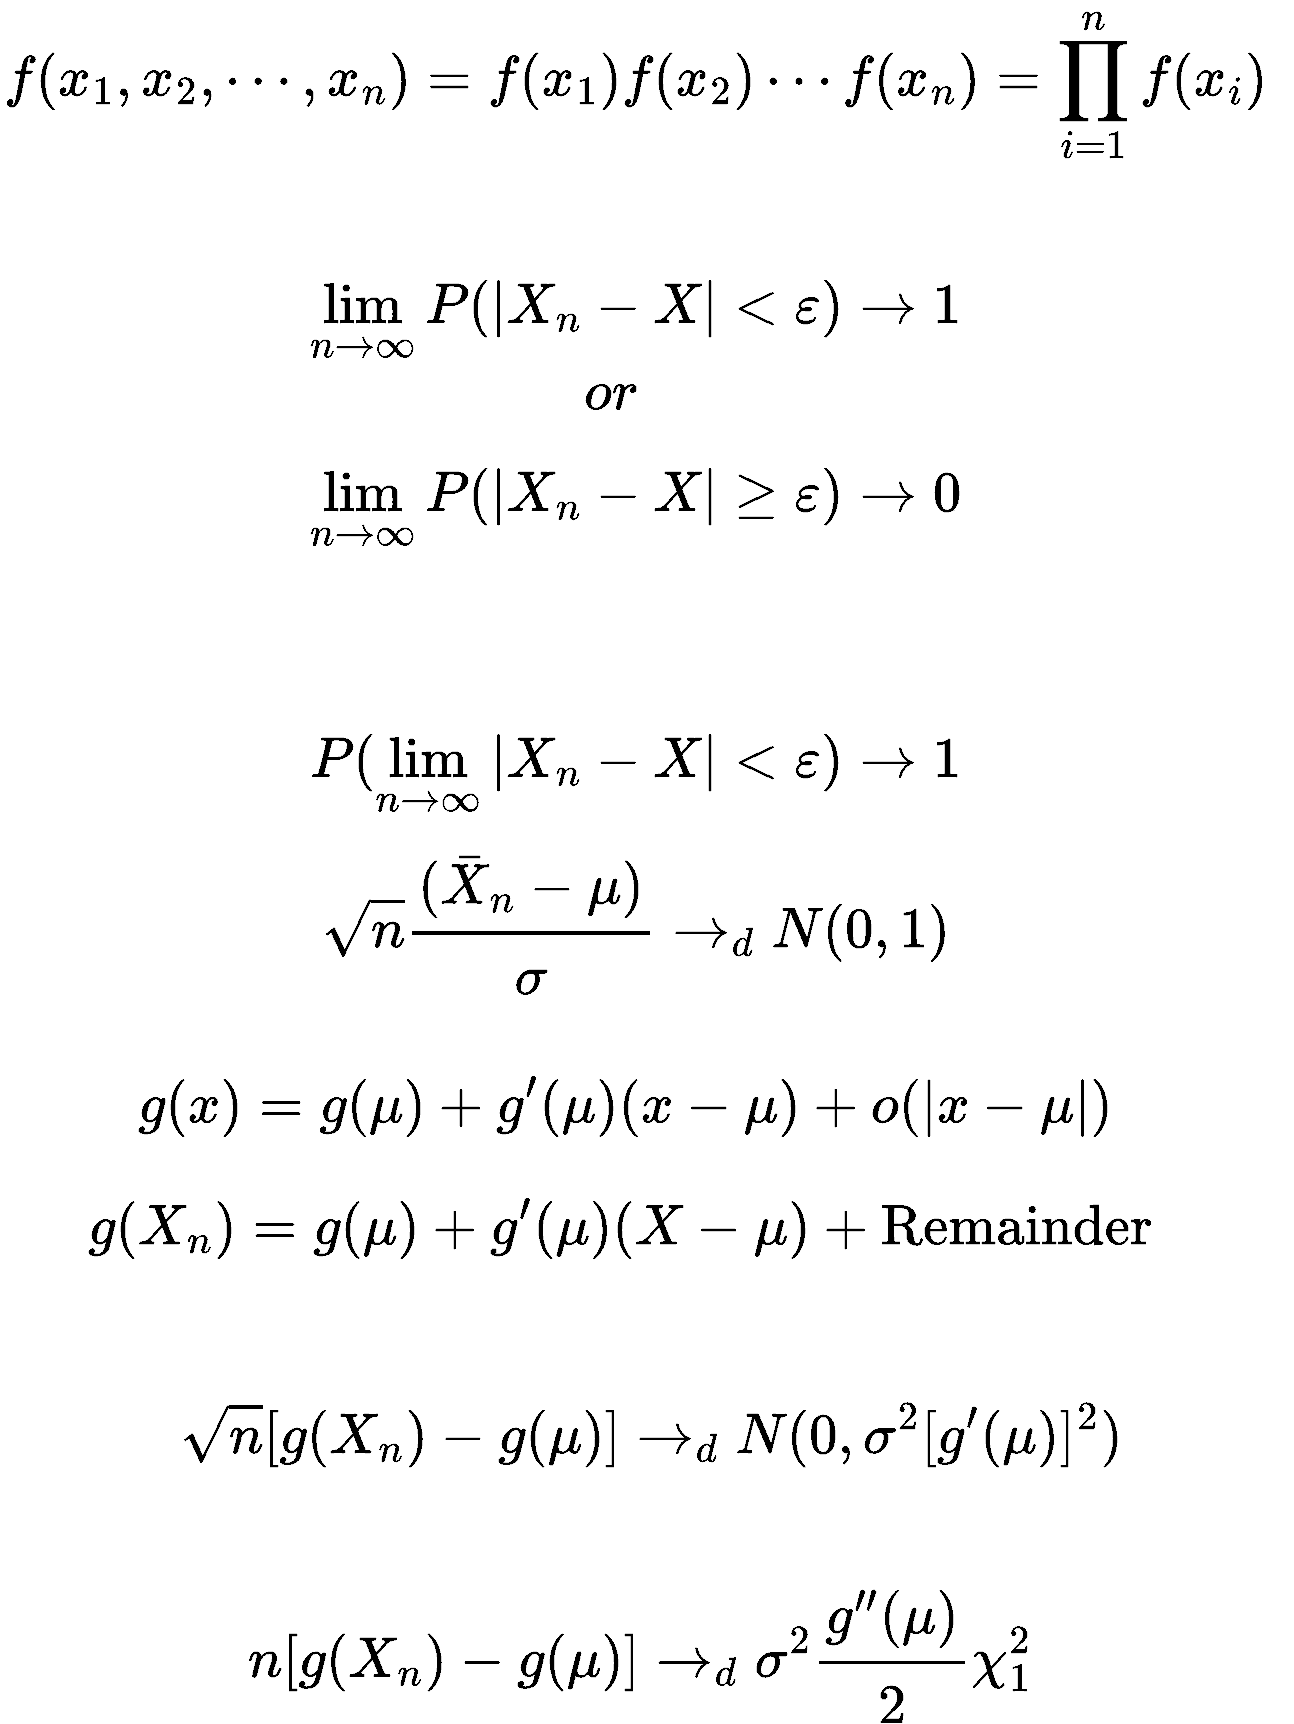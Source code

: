 <mxfile version="20.5.3" type="device"><diagram id="zyaneNQNN6j4rTd4t9r2" name="Page-1"><mxGraphModel dx="924" dy="495" grid="0" gridSize="10" guides="1" tooltips="1" connect="1" arrows="1" fold="1" page="1" pageScale="1" pageWidth="850" pageHeight="1100" math="1" shadow="0"><root><mxCell id="0"/><mxCell id="1" parent="0"/><mxCell id="r_gAUe6umWGwzAuPK2zS-1" value="&lt;font style=&quot;font-size: 24px;&quot;&gt;$$ f(x_1, x_2, \cdots, x_n) = f(x_1)f(x_2)\cdots f(x_n) = \prod_{i=1}^n f(x_i)$$&lt;/font&gt;" style="text;html=1;strokeColor=none;fillColor=none;align=center;verticalAlign=middle;whiteSpace=wrap;rounded=0;" parent="1" vertex="1"><mxGeometry x="193" y="135" width="400" height="30" as="geometry"/></mxCell><mxCell id="r_gAUe6umWGwzAuPK2zS-2" value="&lt;font style=&quot;font-size: 24px;&quot;&gt;$$&amp;nbsp; \lim_{n\to \infty} P( |X_n-X| &amp;lt; \varepsilon ) \to 1$$&lt;/font&gt;" style="text;html=1;strokeColor=none;fillColor=none;align=center;verticalAlign=middle;whiteSpace=wrap;rounded=0;" parent="1" vertex="1"><mxGeometry x="193" y="236" width="400" height="61" as="geometry"/></mxCell><mxCell id="r_gAUe6umWGwzAuPK2zS-3" value="&lt;font style=&quot;font-size: 24px;&quot;&gt;$$&amp;nbsp; \lim_{n\to \infty} P( |X_n-X| \geq \varepsilon ) \to 0$$&lt;/font&gt;" style="text;html=1;strokeColor=none;fillColor=none;align=center;verticalAlign=middle;whiteSpace=wrap;rounded=0;" parent="1" vertex="1"><mxGeometry x="193" y="330" width="400" height="61" as="geometry"/></mxCell><mxCell id="r_gAUe6umWGwzAuPK2zS-4" value="$$or$$" style="text;html=1;strokeColor=none;fillColor=none;align=center;verticalAlign=middle;whiteSpace=wrap;rounded=0;fontSize=24;" parent="1" vertex="1"><mxGeometry x="350" y="289" width="60" height="30" as="geometry"/></mxCell><mxCell id="r_gAUe6umWGwzAuPK2zS-5" value="&lt;font style=&quot;font-size: 24px;&quot;&gt;$$&amp;nbsp; &amp;nbsp;P(\lim_{n\to \infty} |X_n-X| &amp;lt; \varepsilon ) \to 1$$&lt;/font&gt;" style="text;html=1;strokeColor=none;fillColor=none;align=center;verticalAlign=middle;whiteSpace=wrap;rounded=0;" parent="1" vertex="1"><mxGeometry x="193" y="463" width="400" height="61" as="geometry"/></mxCell><mxCell id="s62oDSY-reOVItrotb2I-1" value="&lt;font style=&quot;font-size: 24px;&quot;&gt;$$&amp;nbsp; &amp;nbsp; \sqrt{n} \cfrac{(\bar{X}_n - \mu)}{\sigma} \to_d N (0, 1)$$&lt;/font&gt;" style="text;html=1;strokeColor=none;fillColor=none;align=center;verticalAlign=middle;whiteSpace=wrap;rounded=0;" vertex="1" parent="1"><mxGeometry x="193" y="541" width="400" height="61" as="geometry"/></mxCell><mxCell id="s62oDSY-reOVItrotb2I-3" value="&lt;font style=&quot;font-size: 24px;&quot;&gt;$$g(x) = g(\mu) + g'(\mu)(x-\mu) + o(|x - \mu|)$$&lt;/font&gt;" style="text;html=1;strokeColor=none;fillColor=none;align=center;verticalAlign=middle;whiteSpace=wrap;rounded=0;" vertex="1" parent="1"><mxGeometry x="188" y="629" width="400" height="61" as="geometry"/></mxCell><mxCell id="s62oDSY-reOVItrotb2I-4" value="&lt;font style=&quot;font-size: 24px;&quot;&gt;$$g(X_n) = g(\mu) + g'(\mu)(X-\mu) +\text{Remainder}$$&lt;/font&gt;" style="text;html=1;strokeColor=none;fillColor=none;align=center;verticalAlign=middle;whiteSpace=wrap;rounded=0;" vertex="1" parent="1"><mxGeometry x="185" y="690" width="400" height="61" as="geometry"/></mxCell><mxCell id="s62oDSY-reOVItrotb2I-5" value="&lt;font style=&quot;font-size: 24px;&quot;&gt;$$\sqrt{n} [ g(X_n) - g(\mu)] \to_d N(0, \sigma^2[g'(\mu)]^2)$$&lt;/font&gt;" style="text;html=1;strokeColor=none;fillColor=none;align=center;verticalAlign=middle;whiteSpace=wrap;rounded=0;" vertex="1" parent="1"><mxGeometry x="80" y="793" width="641" height="61" as="geometry"/></mxCell><mxCell id="s62oDSY-reOVItrotb2I-7" value="&lt;font style=&quot;font-size: 24px;&quot;&gt;$$n [ g(X_n) - g(\mu)] \to_d \sigma^2 \cfrac{g''(\mu)}{2} \chi^2_1$$&lt;/font&gt;" style="text;html=1;strokeColor=none;fillColor=none;align=center;verticalAlign=middle;whiteSpace=wrap;rounded=0;" vertex="1" parent="1"><mxGeometry x="75" y="907" width="641" height="61" as="geometry"/></mxCell></root></mxGraphModel></diagram></mxfile>